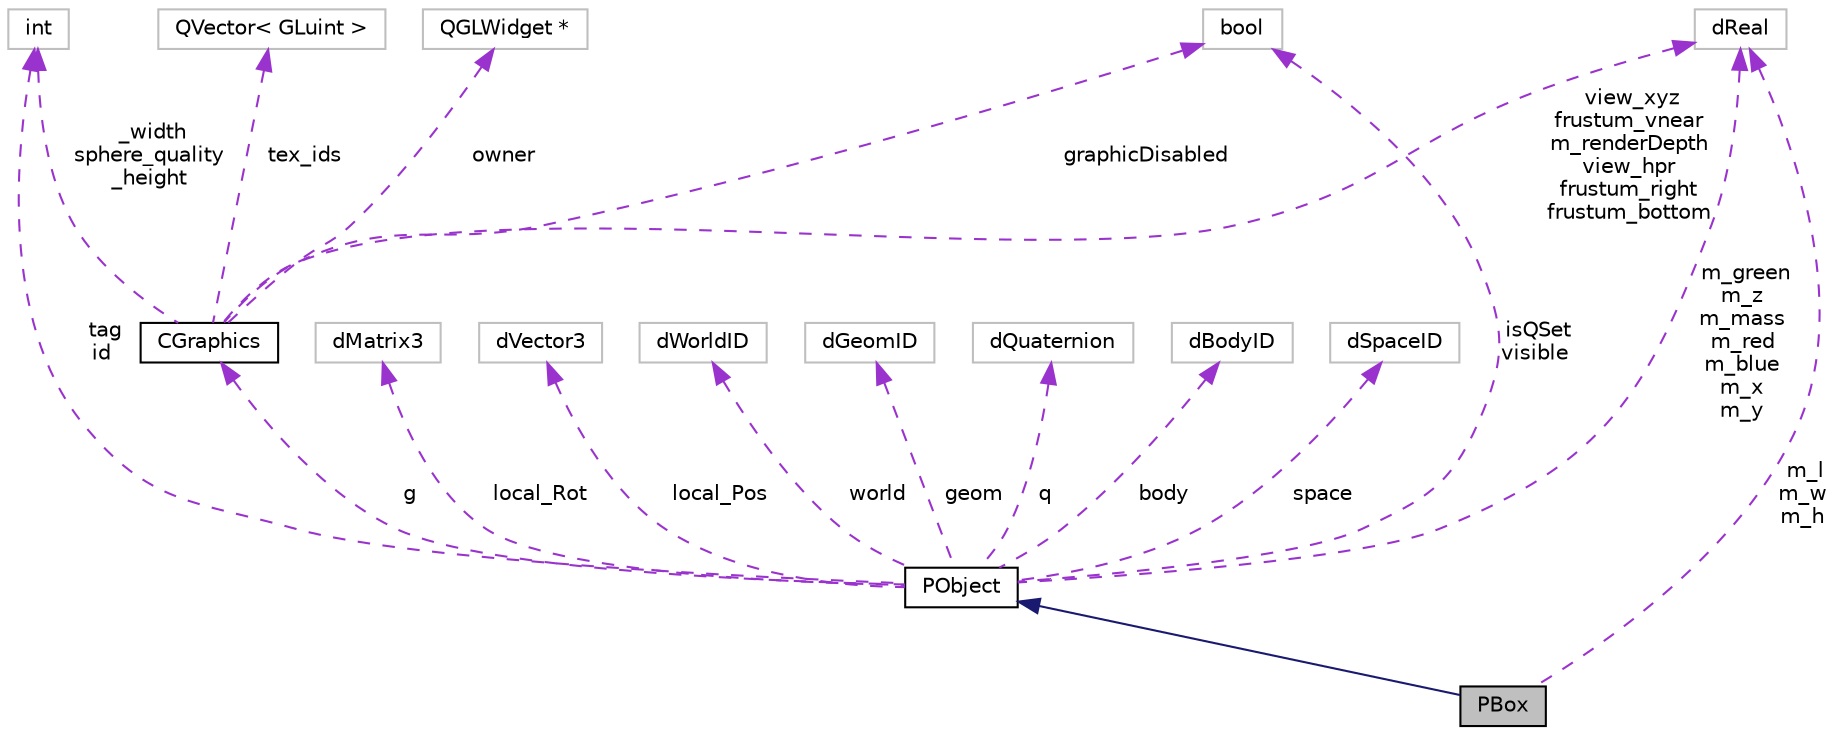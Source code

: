 digraph "PBox"
{
 // INTERACTIVE_SVG=YES
  edge [fontname="Helvetica",fontsize="10",labelfontname="Helvetica",labelfontsize="10"];
  node [fontname="Helvetica",fontsize="10",shape=record];
  Node1 [label="PBox",height=0.2,width=0.4,color="black", fillcolor="grey75", style="filled", fontcolor="black"];
  Node2 -> Node1 [dir="back",color="midnightblue",fontsize="10",style="solid",fontname="Helvetica"];
  Node2 [label="PObject",height=0.2,width=0.4,color="black", fillcolor="white", style="filled",URL="$d1/d18/class_p_object.html"];
  Node3 -> Node2 [dir="back",color="darkorchid3",fontsize="10",style="dashed",label=" space" ,fontname="Helvetica"];
  Node3 [label="dSpaceID",height=0.2,width=0.4,color="grey75", fillcolor="white", style="filled"];
  Node4 -> Node2 [dir="back",color="darkorchid3",fontsize="10",style="dashed",label=" g" ,fontname="Helvetica"];
  Node4 [label="CGraphics",height=0.2,width=0.4,color="black", fillcolor="white", style="filled",URL="$dc/d90/class_c_graphics.html"];
  Node5 -> Node4 [dir="back",color="darkorchid3",fontsize="10",style="dashed",label=" _width\nsphere_quality\n_height" ,fontname="Helvetica"];
  Node5 [label="int",height=0.2,width=0.4,color="grey75", fillcolor="white", style="filled"];
  Node6 -> Node4 [dir="back",color="darkorchid3",fontsize="10",style="dashed",label=" graphicDisabled" ,fontname="Helvetica"];
  Node6 [label="bool",height=0.2,width=0.4,color="grey75", fillcolor="white", style="filled"];
  Node7 -> Node4 [dir="back",color="darkorchid3",fontsize="10",style="dashed",label=" owner" ,fontname="Helvetica"];
  Node7 [label="QGLWidget *",height=0.2,width=0.4,color="grey75", fillcolor="white", style="filled"];
  Node8 -> Node4 [dir="back",color="darkorchid3",fontsize="10",style="dashed",label=" tex_ids" ,fontname="Helvetica"];
  Node8 [label="QVector\< GLuint \>",height=0.2,width=0.4,color="grey75", fillcolor="white", style="filled"];
  Node9 -> Node4 [dir="back",color="darkorchid3",fontsize="10",style="dashed",label=" view_xyz\nfrustum_vnear\nm_renderDepth\nview_hpr\nfrustum_right\nfrustum_bottom" ,fontname="Helvetica"];
  Node9 [label="dReal",height=0.2,width=0.4,color="grey75", fillcolor="white", style="filled"];
  Node10 -> Node2 [dir="back",color="darkorchid3",fontsize="10",style="dashed",label=" local_Rot" ,fontname="Helvetica"];
  Node10 [label="dMatrix3",height=0.2,width=0.4,color="grey75", fillcolor="white", style="filled"];
  Node11 -> Node2 [dir="back",color="darkorchid3",fontsize="10",style="dashed",label=" local_Pos" ,fontname="Helvetica"];
  Node11 [label="dVector3",height=0.2,width=0.4,color="grey75", fillcolor="white", style="filled"];
  Node5 -> Node2 [dir="back",color="darkorchid3",fontsize="10",style="dashed",label=" tag\nid" ,fontname="Helvetica"];
  Node6 -> Node2 [dir="back",color="darkorchid3",fontsize="10",style="dashed",label=" isQSet\nvisible" ,fontname="Helvetica"];
  Node9 -> Node2 [dir="back",color="darkorchid3",fontsize="10",style="dashed",label=" m_green\nm_z\nm_mass\nm_red\nm_blue\nm_x\nm_y" ,fontname="Helvetica"];
  Node12 -> Node2 [dir="back",color="darkorchid3",fontsize="10",style="dashed",label=" world" ,fontname="Helvetica"];
  Node12 [label="dWorldID",height=0.2,width=0.4,color="grey75", fillcolor="white", style="filled"];
  Node13 -> Node2 [dir="back",color="darkorchid3",fontsize="10",style="dashed",label=" geom" ,fontname="Helvetica"];
  Node13 [label="dGeomID",height=0.2,width=0.4,color="grey75", fillcolor="white", style="filled"];
  Node14 -> Node2 [dir="back",color="darkorchid3",fontsize="10",style="dashed",label=" q" ,fontname="Helvetica"];
  Node14 [label="dQuaternion",height=0.2,width=0.4,color="grey75", fillcolor="white", style="filled"];
  Node15 -> Node2 [dir="back",color="darkorchid3",fontsize="10",style="dashed",label=" body" ,fontname="Helvetica"];
  Node15 [label="dBodyID",height=0.2,width=0.4,color="grey75", fillcolor="white", style="filled"];
  Node9 -> Node1 [dir="back",color="darkorchid3",fontsize="10",style="dashed",label=" m_l\nm_w\nm_h" ,fontname="Helvetica"];
}
